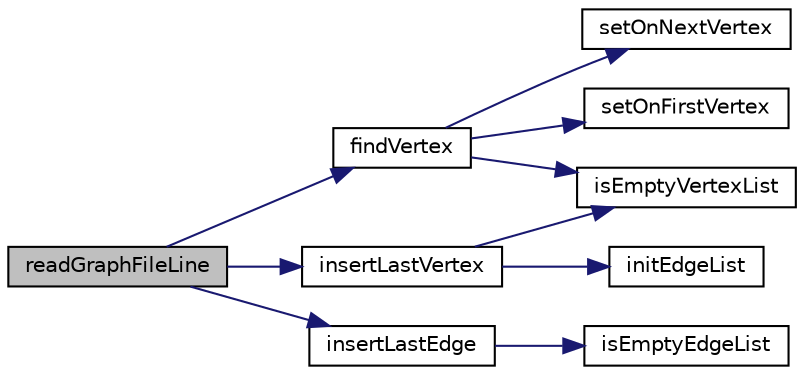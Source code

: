 digraph "readGraphFileLine"
{
 // LATEX_PDF_SIZE
  edge [fontname="Helvetica",fontsize="10",labelfontname="Helvetica",labelfontsize="10"];
  node [fontname="Helvetica",fontsize="10",shape=record];
  rankdir="LR";
  Node1 [label="readGraphFileLine",height=0.2,width=0.4,color="black", fillcolor="grey75", style="filled", fontcolor="black",tooltip=" "];
  Node1 -> Node2 [color="midnightblue",fontsize="10",style="solid",fontname="Helvetica"];
  Node2 [label="findVertex",height=0.2,width=0.4,color="black", fillcolor="white", style="filled",URL="$graph_8c.html#a9098b8e1dda296d4a762a4d09242ef9f",tooltip=" "];
  Node2 -> Node3 [color="midnightblue",fontsize="10",style="solid",fontname="Helvetica"];
  Node3 [label="isEmptyVertexList",height=0.2,width=0.4,color="black", fillcolor="white", style="filled",URL="$graph_8c.html#a1203008614bf8ce2b17f1bbaffecd007",tooltip=" "];
  Node2 -> Node4 [color="midnightblue",fontsize="10",style="solid",fontname="Helvetica"];
  Node4 [label="setOnFirstVertex",height=0.2,width=0.4,color="black", fillcolor="white", style="filled",URL="$graph_8c.html#a10e7eae43d2c901ee3f086585a9ac030",tooltip=" "];
  Node2 -> Node5 [color="midnightblue",fontsize="10",style="solid",fontname="Helvetica"];
  Node5 [label="setOnNextVertex",height=0.2,width=0.4,color="black", fillcolor="white", style="filled",URL="$graph_8c.html#a75e114a291a78e8c3a1c1815e78b99d3",tooltip=" "];
  Node1 -> Node6 [color="midnightblue",fontsize="10",style="solid",fontname="Helvetica"];
  Node6 [label="insertLastEdge",height=0.2,width=0.4,color="black", fillcolor="white", style="filled",URL="$graph_8c.html#a20361dff976356691a3543523058deb9",tooltip=" "];
  Node6 -> Node7 [color="midnightblue",fontsize="10",style="solid",fontname="Helvetica"];
  Node7 [label="isEmptyEdgeList",height=0.2,width=0.4,color="black", fillcolor="white", style="filled",URL="$graph_8c.html#a23fcce81161dcd61c227ea39044d3ddf",tooltip=" "];
  Node1 -> Node8 [color="midnightblue",fontsize="10",style="solid",fontname="Helvetica"];
  Node8 [label="insertLastVertex",height=0.2,width=0.4,color="black", fillcolor="white", style="filled",URL="$graph_8c.html#aa6dceb4cddd951fbc3b3148b39f5cf8e",tooltip=" "];
  Node8 -> Node9 [color="midnightblue",fontsize="10",style="solid",fontname="Helvetica"];
  Node9 [label="initEdgeList",height=0.2,width=0.4,color="black", fillcolor="white", style="filled",URL="$graph_8c.html#a2eb81d411cb89d30e0121d17dbb6d681",tooltip=" "];
  Node8 -> Node3 [color="midnightblue",fontsize="10",style="solid",fontname="Helvetica"];
}
